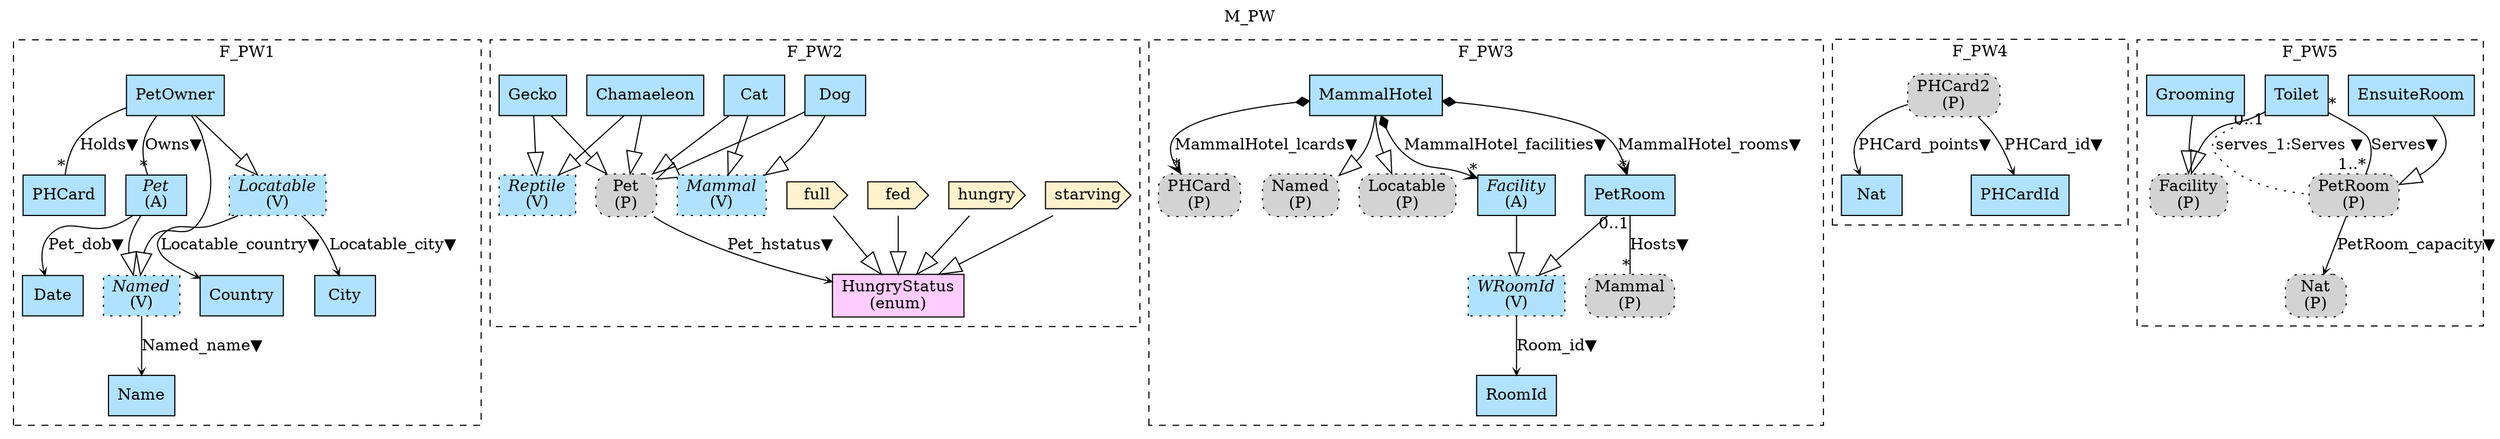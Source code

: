 digraph {graph[label=M_PW,labelloc=tl,labelfontsize=12];
subgraph cluster_F_PW1{style=dashed;label=F_PW1;
"Name"[shape=record,fillcolor=lightskyblue1,style = filled,label="Name"];
"Country"[shape=record,fillcolor=lightskyblue1,style = filled,label="Country"];
"City"[shape=record,fillcolor=lightskyblue1,style = filled,label="City"];
"Date"[shape=record,fillcolor=lightskyblue1,style = filled,label="Date"];
"PHCard"[shape=record,fillcolor=lightskyblue1,style = filled,label="PHCard"];
"Pet"[shape=record,fillcolor=lightskyblue1,style = filled,label=<{<I>Pet</I><br/>(A)}>];
"Named"[shape=record,fillcolor=lightskyblue1,style ="filled,dotted",label=<{<I>Named</I><br/>(V)}>];
"PetOwner"[shape=record,fillcolor=lightskyblue1,style = filled,label="PetOwner"];
"Locatable"[shape=record,fillcolor=lightskyblue1,style ="filled,dotted",label=<{<I>Locatable</I><br/>(V)}>];

"Named"->"Name"[label="Named_name▼",arrowhead=vee,headlabel="",arrowsize=.5];
"Locatable"->"Country"[label="Locatable_country▼",arrowhead=vee,headlabel="",arrowsize=.5];
"Locatable"->"City"[label="Locatable_city▼",arrowhead=vee,headlabel="",arrowsize=.5];
"Pet"->"Date"[label="Pet_dob▼",arrowhead=vee,headlabel="",arrowsize=.5];
"PetOwner"->"Pet"[label="Owns▼",dir=none,taillabel="",headlabel="*"];
"PetOwner"->"PHCard"[label="Holds▼",dir=none,taillabel="",headlabel="*"];
"Pet"->"Named"[arrowhead=onormal,arrowsize=2.0];
"PetOwner"->"Named"[arrowhead=onormal,arrowsize=2.0];
"PetOwner"->"Locatable"[arrowhead=onormal,arrowsize=2.0];

}
subgraph cluster_F_PW2{style=dashed;label=F_PW2;
"starving"[shape=cds,fillcolor="#FFF2CC",style = filled,label="starving"];
"hungry"[shape=cds,fillcolor="#FFF2CC",style = filled,label="hungry"];
"fed"[shape=cds,fillcolor="#FFF2CC",style = filled,label="fed"];
"full"[shape=cds,fillcolor="#FFF2CC",style = filled,label="full"];
"HungryStatus"[shape=record,fillcolor="#FFCCFF",style = filled,label="HungryStatus\l(enum)"];
"PPet"[shape=box,fillcolor=lightgray,style ="rounded,filled,dotted",label=<Pet<br/>(P)>];
"Dog"[shape=record,fillcolor=lightskyblue1,style = filled,label="Dog"];
"Cat"[shape=record,fillcolor=lightskyblue1,style = filled,label="Cat"];
"Mammal"[shape=record,fillcolor=lightskyblue1,style ="filled,dotted",label=<{<I>Mammal</I><br/>(V)}>];
"Chamaeleon"[shape=record,fillcolor=lightskyblue1,style = filled,label="Chamaeleon"];
"Gecko"[shape=record,fillcolor=lightskyblue1,style = filled,label="Gecko"];
"Reptile"[shape=record,fillcolor=lightskyblue1,style ="filled,dotted",label=<{<I>Reptile</I><br/>(V)}>];

"starving"->"HungryStatus"[arrowhead=onormal,arrowsize=2.0];
"hungry"->"HungryStatus"[arrowhead=onormal,arrowsize=2.0];
"fed"->"HungryStatus"[arrowhead=onormal,arrowsize=2.0];
"full"->"HungryStatus"[arrowhead=onormal,arrowsize=2.0];
"PPet"->"HungryStatus"[label="Pet_hstatus▼",arrowhead=vee,headlabel="",arrowsize=.5];
"Dog"->"PPet"[arrowhead=onormal,arrowsize=2.0];
"Cat"->"PPet"[arrowhead=onormal,arrowsize=2.0];
"Chamaeleon"->"PPet"[arrowhead=onormal,arrowsize=2.0];
"Gecko"->"PPet"[arrowhead=onormal,arrowsize=2.0];
"Dog"->"Mammal"[arrowhead=onormal,arrowsize=2.0];
"Cat"->"Mammal"[arrowhead=onormal,arrowsize=2.0];
"Chamaeleon"->"Reptile"[arrowhead=onormal,arrowsize=2.0];
"Gecko"->"Reptile"[arrowhead=onormal,arrowsize=2.0];

}

subgraph cluster_F_PW3{style=dashed;label=F_PW3;
"PPHCard"[shape=box,fillcolor=lightgray,style ="rounded,filled,dotted",label=<PHCard<br/>(P)>];
"PMammal"[shape=box,fillcolor=lightgray,style ="rounded,filled,dotted",label=<Mammal<br/>(P)>];
"RoomId"[shape=record,fillcolor=lightskyblue1,style = filled,label="RoomId"];
"PNamed"[shape=box,fillcolor=lightgray,style ="rounded,filled,dotted",label=<Named<br/>(P)>];
"MammalHotel"[shape=record,fillcolor=lightskyblue1,style = filled,label="MammalHotel"];
"PLocatable"[shape=box,fillcolor=lightgray,style ="rounded,filled,dotted",label=<Locatable<br/>(P)>];
"PetRoom"[shape=record,fillcolor=lightskyblue1,style = filled,label="PetRoom"];
"Facility"[shape=record,fillcolor=lightskyblue1,style = filled,label=<{<I>Facility</I><br/>(A)}>];
"WRoomId"[shape=record,fillcolor=lightskyblue1,style ="filled,dotted",label=<{<I>WRoomId</I><br/>(V)}>];

"MammalHotel"->"PetRoom"[label="MammalHotel_rooms▼",arrowhead=vee,arrowtail=diamond,dir=both,headlabel="*"];
"MammalHotel"->"Facility"[label="MammalHotel_facilities▼",arrowhead=vee,arrowtail=diamond,dir=both,headlabel="*"];
"MammalHotel"->"PPHCard"[label="MammalHotel_lcards▼",arrowhead=vee,arrowtail=diamond,dir=both,headlabel="*"];
"PetRoom"->"PMammal"[label="Hosts▼",dir=none,taillabel="0..1",headlabel="*"];
"WRoomId"->"RoomId"[label="Room_id▼",arrowhead=vee,headlabel="",arrowsize=.5];
"MammalHotel"->"PNamed"[arrowhead=onormal,arrowsize=2.0];
"MammalHotel"->"PLocatable"[arrowhead=onormal,arrowsize=2.0];
"PetRoom"->"WRoomId"[arrowhead=onormal,arrowsize=2.0];
"Facility"->"WRoomId"[arrowhead=onormal,arrowsize=2.0];

}




subgraph cluster_F_PW4{style=dashed;label=F_PW4;
"Nat"[shape=record,fillcolor=lightskyblue1,style = filled,label="Nat"];
"PPHCard2"[shape=box,fillcolor=lightgray,style ="rounded,filled,dotted",label=<PHCard2<br/>(P)>];
"PHCardId"[shape=record,fillcolor=lightskyblue1,style = filled,label="PHCardId"];

"PPHCard2"->"Nat"[label="PHCard_points▼",arrowhead=vee,headlabel="",arrowsize=.5];
"PPHCard2"->"PHCardId"[label="PHCard_id▼",arrowhead=vee,headlabel="",arrowsize=.5];

}

subgraph cluster_F_PW5{style=dashed;label=F_PW5;
"PNat"[shape=box,fillcolor=lightgray,style ="rounded,filled,dotted",label=<Nat<br/>(P)>];
"EnsuiteRoom"[shape=record,fillcolor=lightskyblue1,style = filled,label="EnsuiteRoom"];
"PPetRoom"[shape=box,fillcolor=lightgray,style ="rounded,filled,dotted",label=<PetRoom<br/>(P)>];
"Toilet"[shape=record,fillcolor=lightskyblue1,style = filled,label="Toilet"];
"Grooming"[shape=record,fillcolor=lightskyblue1,style = filled,label="Grooming"];
"PFacility"[shape=box,fillcolor=lightgray,style ="rounded,filled,dotted",label=<Facility<br/>(P)>];

"PPetRoom"->"PNat"[label="PetRoom_capacity▼",arrowhead=vee,headlabel="",arrowsize=.5];
"Toilet"->"PPetRoom"[label="Serves▼",dir=none,taillabel="*",headlabel="1..*"];
"Toilet"->"PPetRoom"[label="serves_1:Serves ▼",dir=none,taillabel="0..1",headlabel="",style=dotted];
"EnsuiteRoom"->"PPetRoom"[arrowhead=onormal,arrowsize=2.0];
"Toilet"->"PFacility"[arrowhead=onormal,arrowsize=2.0];
"Grooming"->"PFacility"[arrowhead=onormal,arrowsize=2.0];

}



}